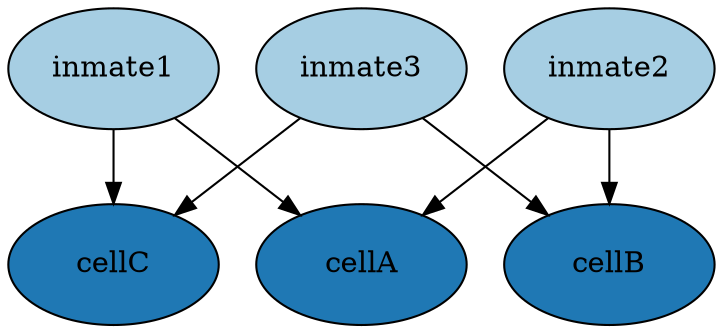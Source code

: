 digraph G {
layout=dot
node[colorscheme=paired8, style=filled, color=black, fixedSize=true, width=1.4, height=.8]
"inmate3"[fillcolor= "1",label= "inmate3"]
"inmate2"[fillcolor= "1",label= "inmate2"]
"inmate1"[fillcolor= "1",label= "inmate1"]
"cellC"[fillcolor= "2",label= "cellC"]
"cellB"[fillcolor= "2",label= "cellB"]
"cellA"[fillcolor= "2",label= "cellA"]
"inmate1" -> "cellA"
"inmate1" -> "cellC"
"inmate2" -> "cellA"
"inmate2" -> "cellB"
"inmate3" -> "cellB"
"inmate3" -> "cellC"
}
